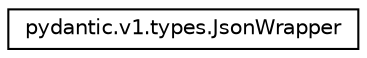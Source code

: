 digraph "Graphical Class Hierarchy"
{
 // LATEX_PDF_SIZE
  edge [fontname="Helvetica",fontsize="10",labelfontname="Helvetica",labelfontsize="10"];
  node [fontname="Helvetica",fontsize="10",shape=record];
  rankdir="LR";
  Node0 [label="pydantic.v1.types.JsonWrapper",height=0.2,width=0.4,color="black", fillcolor="white", style="filled",URL="$classpydantic_1_1v1_1_1types_1_1JsonWrapper.html",tooltip=" "];
}

